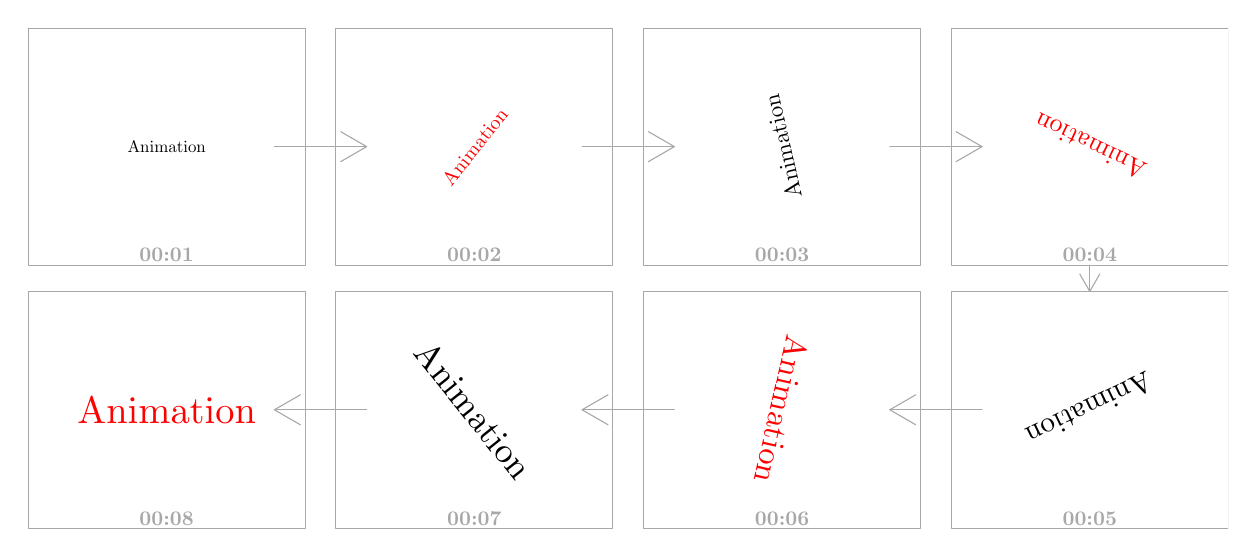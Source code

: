 % Created by tikzDevice version 0.5.3 on 2011-01-04 19:17:18
\begin{tikzpicture}[x=1pt,y=1pt]
\draw[color=white,opacity=0] (0,0) rectangle (433.62,180.67);
\begin{scope}
\path[clip] (  0.00,  0.00) rectangle (433.62,180.67);
\definecolor[named]{drawColor}{rgb}{0.45,0.00,0.27}
\definecolor[named]{fillColor}{rgb}{0.47,0.93,0.35}
\definecolor[named]{drawColor}{rgb}{0.66,0.66,0.66}

\draw[color=drawColor,line cap=round,line join=round,fill opacity=0.00,] (  0.00, 95.09) rectangle (100.07,180.67);

\draw[color=drawColor,line cap=round,line join=round,fill opacity=0.00,] (111.18, 95.09) rectangle (211.25,180.67);

\draw[color=drawColor,line cap=round,line join=round,fill opacity=0.00,] (222.37, 95.09) rectangle (322.44,180.67);

\draw[color=drawColor,line cap=round,line join=round,fill opacity=0.00,] (333.55, 95.09) rectangle (433.62,180.67);

\draw[color=drawColor,line cap=round,line join=round,fill opacity=0.00,] (333.55, -0.00) rectangle (433.62, 85.58);

\draw[color=drawColor,line cap=round,line join=round,fill opacity=0.00,] (222.37, -0.00) rectangle (322.44, 85.58);

\draw[color=drawColor,line cap=round,line join=round,fill opacity=0.00,] (111.18, -0.00) rectangle (211.25, 85.58);

\draw[color=drawColor,line cap=round,line join=round,fill opacity=0.00,] (  0.00, -0.00) rectangle (100.07, 85.58);
\definecolor[named]{drawColor}{rgb}{0.00,0.00,0.00}

\node[color=drawColor,anchor=base,inner sep=0pt, outer sep=0pt, scale=  0.61] at ( 50.03,135.63) {Animation%
};
\definecolor[named]{drawColor}{rgb}{1.00,0.00,0.00}

\node[rotate= 51.43,color=drawColor,anchor=base,inner sep=0pt, outer sep=0pt, scale=  0.72] at (163.30,136.22) {Animation%
};
\definecolor[named]{drawColor}{rgb}{0.00,0.00,0.00}

\node[rotate=102.86,color=drawColor,anchor=base,inner sep=0pt, outer sep=0pt, scale=  0.83] at (275.40,138.57) {Animation%
};
\definecolor[named]{drawColor}{rgb}{1.00,0.00,0.00}

\node[rotate=154.29,color=drawColor,anchor=base,inner sep=0pt, outer sep=0pt, scale=  0.94] at (385.10,141.03) {Animation%
};
\definecolor[named]{drawColor}{rgb}{0.00,0.00,0.00}

\node[rotate=205.71,color=drawColor,anchor=base,inner sep=0pt, outer sep=0pt, scale=  1.06] at (381.89, 46.31) {Animation%
};
\definecolor[named]{drawColor}{rgb}{1.00,0.00,0.00}

\node[rotate=257.14,color=drawColor,anchor=base,inner sep=0pt, outer sep=0pt, scale=  1.17] at (268.20, 43.75) {Animation%
};
\definecolor[named]{drawColor}{rgb}{0.00,0.00,0.00}

\node[rotate=308.57,color=drawColor,anchor=base,inner sep=0pt, outer sep=0pt, scale=  1.28] at (157.53, 39.85) {Animation%
};
\definecolor[named]{drawColor}{rgb}{1.00,0.00,0.00}

\node[rotate=360.00,color=drawColor,anchor=base,inner sep=0pt, outer sep=0pt, scale=  1.39] at ( 50.03, 37.66) {Animation%
};
\definecolor[named]{drawColor}{rgb}{0.66,0.66,0.66}

\node[color=drawColor,anchor=base,inner sep=0pt, outer sep=0pt, scale=  0.75] at ( 50.03, 96.23) {\bfseries 00:01%
};

\node[color=drawColor,anchor=base,inner sep=0pt, outer sep=0pt, scale=  0.75] at (161.22, 96.23) {\bfseries 00:02%
};

\node[color=drawColor,anchor=base,inner sep=0pt, outer sep=0pt, scale=  0.75] at (272.40, 96.23) {\bfseries 00:03%
};

\node[color=drawColor,anchor=base,inner sep=0pt, outer sep=0pt, scale=  0.75] at (383.59, 96.23) {\bfseries 00:04%
};

\node[color=drawColor,anchor=base,inner sep=0pt, outer sep=0pt, scale=  0.75] at (383.59,  1.13) {\bfseries 00:05%
};

\node[color=drawColor,anchor=base,inner sep=0pt, outer sep=0pt, scale=  0.75] at (272.40,  1.13) {\bfseries 00:06%
};

\node[color=drawColor,anchor=base,inner sep=0pt, outer sep=0pt, scale=  0.75] at (161.22,  1.13) {\bfseries 00:07%
};

\node[color=drawColor,anchor=base,inner sep=0pt, outer sep=0pt, scale=  0.75] at ( 50.03,  1.13) {\bfseries 00:08%
};

\draw[color=drawColor,line cap=round,line join=round,fill opacity=0.00,] ( 88.95,137.88) -- (122.30,137.88);

\draw[color=drawColor,line cap=round,line join=round,fill opacity=0.00,] (112.91,132.46) --
	(122.30,137.88) --
	(112.91,143.30);

\draw[color=drawColor,line cap=round,line join=round,fill opacity=0.00,] (200.13,137.88) -- (233.49,137.88);

\draw[color=drawColor,line cap=round,line join=round,fill opacity=0.00,] (224.10,132.46) --
	(233.49,137.88) --
	(224.10,143.30);

\draw[color=drawColor,line cap=round,line join=round,fill opacity=0.00,] (311.32,137.88) -- (344.67,137.88);

\draw[color=drawColor,line cap=round,line join=round,fill opacity=0.00,] (335.28,132.46) --
	(344.67,137.88) --
	(335.28,143.30);

\draw[color=drawColor,line cap=round,line join=round,fill opacity=0.00,] (344.67, 42.79) -- (311.32, 42.79);

\draw[color=drawColor,line cap=round,line join=round,fill opacity=0.00,] (320.71, 48.21) --
	(311.32, 42.79) --
	(320.71, 37.37);

\draw[color=drawColor,line cap=round,line join=round,fill opacity=0.00,] (233.49, 42.79) -- (200.13, 42.79);

\draw[color=drawColor,line cap=round,line join=round,fill opacity=0.00,] (209.52, 48.21) --
	(200.13, 42.79) --
	(209.52, 37.37);

\draw[color=drawColor,line cap=round,line join=round,fill opacity=0.00,] (122.30, 42.79) -- ( 88.95, 42.79);

\draw[color=drawColor,line cap=round,line join=round,fill opacity=0.00,] ( 98.34, 48.21) --
	( 88.95, 42.79) --
	( 98.34, 37.37);

\draw[color=drawColor,line cap=round,line join=round,fill opacity=0.00,] (383.59, 95.09) -- (383.59, 85.58);

\draw[color=drawColor,line cap=round,line join=round,fill opacity=0.00,] (379.97, 91.84) --
	(383.59, 85.58) --
	(387.20, 91.84);
\end{scope}
\end{tikzpicture}
